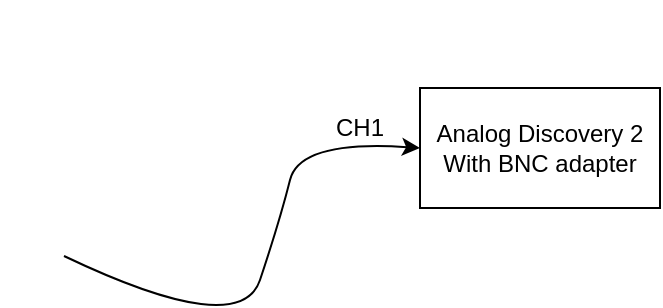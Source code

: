 <mxfile version="25.0.3">
  <diagram name="Page-1" id="7U-u6NflCNJCBCTULliD">
    <mxGraphModel dx="600" dy="374" grid="1" gridSize="10" guides="1" tooltips="1" connect="1" arrows="1" fold="1" page="1" pageScale="1" pageWidth="850" pageHeight="1100" math="0" shadow="0">
      <root>
        <mxCell id="0" />
        <mxCell id="1" parent="0" />
        <mxCell id="xdpQrKpkKK69OWnkC5WY-3" value="" style="shape=image;html=1;verticalAlign=top;verticalLabelPosition=bottom;labelBackgroundColor=#ffffff;imageAspect=0;aspect=fixed;image=https://cdn0.iconfinder.com/data/icons/ie_Bright/128/red_guitar.png" vertex="1" parent="1">
          <mxGeometry x="190" y="150" width="128" height="128" as="geometry" />
        </mxCell>
        <mxCell id="xdpQrKpkKK69OWnkC5WY-5" value="&lt;div&gt;Analog Discovery 2&lt;/div&gt;&lt;div&gt;With BNC adapter&lt;/div&gt;" style="rounded=0;whiteSpace=wrap;html=1;" vertex="1" parent="1">
          <mxGeometry x="400" y="194" width="120" height="60" as="geometry" />
        </mxCell>
        <mxCell id="xdpQrKpkKK69OWnkC5WY-6" value="" style="curved=1;endArrow=classic;html=1;rounded=0;entryX=0;entryY=0.5;entryDx=0;entryDy=0;exitX=0.25;exitY=1;exitDx=0;exitDy=0;" edge="1" parent="1" source="xdpQrKpkKK69OWnkC5WY-3" target="xdpQrKpkKK69OWnkC5WY-5">
          <mxGeometry width="50" height="50" relative="1" as="geometry">
            <mxPoint x="350" y="340" as="sourcePoint" />
            <mxPoint x="400" y="290" as="targetPoint" />
            <Array as="points">
              <mxPoint x="310" y="320" />
              <mxPoint x="330" y="260" />
              <mxPoint x="340" y="220" />
            </Array>
          </mxGeometry>
        </mxCell>
        <mxCell id="xdpQrKpkKK69OWnkC5WY-7" value="CH1" style="text;html=1;align=center;verticalAlign=middle;whiteSpace=wrap;rounded=0;" vertex="1" parent="1">
          <mxGeometry x="350" y="204" width="40" height="20" as="geometry" />
        </mxCell>
      </root>
    </mxGraphModel>
  </diagram>
</mxfile>
